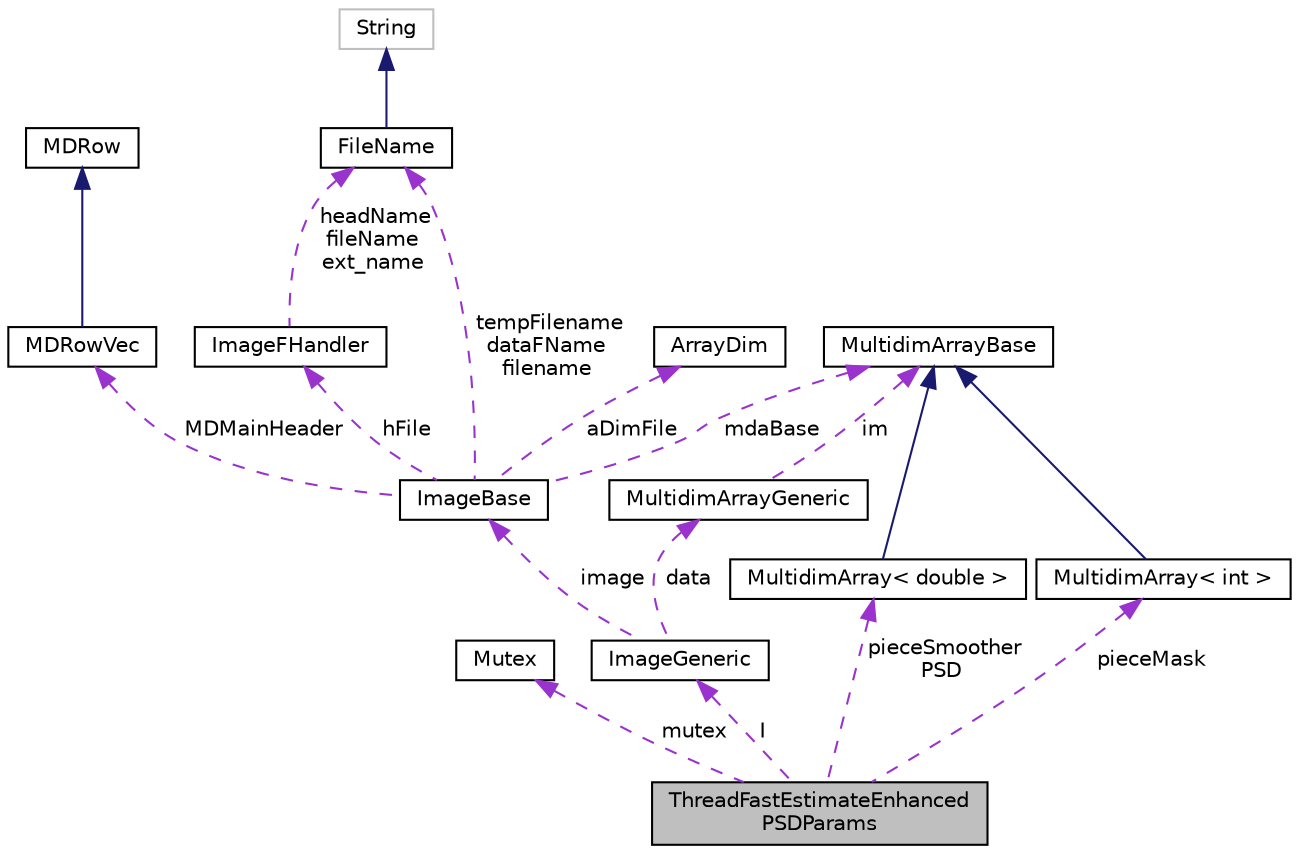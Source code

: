 digraph "ThreadFastEstimateEnhancedPSDParams"
{
  edge [fontname="Helvetica",fontsize="10",labelfontname="Helvetica",labelfontsize="10"];
  node [fontname="Helvetica",fontsize="10",shape=record];
  Node1 [label="ThreadFastEstimateEnhanced\lPSDParams",height=0.2,width=0.4,color="black", fillcolor="grey75", style="filled", fontcolor="black"];
  Node2 -> Node1 [dir="back",color="darkorchid3",fontsize="10",style="dashed",label=" mutex" ,fontname="Helvetica"];
  Node2 [label="Mutex",height=0.2,width=0.4,color="black", fillcolor="white", style="filled",URL="$classMutex.html"];
  Node3 -> Node1 [dir="back",color="darkorchid3",fontsize="10",style="dashed",label=" I" ,fontname="Helvetica"];
  Node3 [label="ImageGeneric",height=0.2,width=0.4,color="black", fillcolor="white", style="filled",URL="$classImageGeneric.html"];
  Node4 -> Node3 [dir="back",color="darkorchid3",fontsize="10",style="dashed",label=" image" ,fontname="Helvetica"];
  Node4 [label="ImageBase",height=0.2,width=0.4,color="black", fillcolor="white", style="filled",URL="$classImageBase.html",tooltip="Image base class. "];
  Node5 -> Node4 [dir="back",color="darkorchid3",fontsize="10",style="dashed",label=" mdaBase" ,fontname="Helvetica"];
  Node5 [label="MultidimArrayBase",height=0.2,width=0.4,color="black", fillcolor="white", style="filled",URL="$classMultidimArrayBase.html"];
  Node6 -> Node4 [dir="back",color="darkorchid3",fontsize="10",style="dashed",label=" MDMainHeader" ,fontname="Helvetica"];
  Node6 [label="MDRowVec",height=0.2,width=0.4,color="black", fillcolor="white", style="filled",URL="$classMDRowVec.html"];
  Node7 -> Node6 [dir="back",color="midnightblue",fontsize="10",style="solid",fontname="Helvetica"];
  Node7 [label="MDRow",height=0.2,width=0.4,color="black", fillcolor="white", style="filled",URL="$classMDRow.html"];
  Node8 -> Node4 [dir="back",color="darkorchid3",fontsize="10",style="dashed",label=" hFile" ,fontname="Helvetica"];
  Node8 [label="ImageFHandler",height=0.2,width=0.4,color="black", fillcolor="white", style="filled",URL="$structImageFHandler.html"];
  Node9 -> Node8 [dir="back",color="darkorchid3",fontsize="10",style="dashed",label=" headName\nfileName\next_name" ,fontname="Helvetica"];
  Node9 [label="FileName",height=0.2,width=0.4,color="black", fillcolor="white", style="filled",URL="$classFileName.html"];
  Node10 -> Node9 [dir="back",color="midnightblue",fontsize="10",style="solid",fontname="Helvetica"];
  Node10 [label="String",height=0.2,width=0.4,color="grey75", fillcolor="white", style="filled"];
  Node11 -> Node4 [dir="back",color="darkorchid3",fontsize="10",style="dashed",label=" aDimFile" ,fontname="Helvetica"];
  Node11 [label="ArrayDim",height=0.2,width=0.4,color="black", fillcolor="white", style="filled",URL="$structArrayDim.html"];
  Node9 -> Node4 [dir="back",color="darkorchid3",fontsize="10",style="dashed",label=" tempFilename\ndataFName\nfilename" ,fontname="Helvetica"];
  Node12 -> Node3 [dir="back",color="darkorchid3",fontsize="10",style="dashed",label=" data" ,fontname="Helvetica"];
  Node12 [label="MultidimArrayGeneric",height=0.2,width=0.4,color="black", fillcolor="white", style="filled",URL="$classMultidimArrayGeneric.html"];
  Node5 -> Node12 [dir="back",color="darkorchid3",fontsize="10",style="dashed",label=" im" ,fontname="Helvetica"];
  Node13 -> Node1 [dir="back",color="darkorchid3",fontsize="10",style="dashed",label=" pieceSmoother\nPSD" ,fontname="Helvetica"];
  Node13 [label="MultidimArray\< double \>",height=0.2,width=0.4,color="black", fillcolor="white", style="filled",URL="$classMultidimArray.html"];
  Node5 -> Node13 [dir="back",color="midnightblue",fontsize="10",style="solid",fontname="Helvetica"];
  Node14 -> Node1 [dir="back",color="darkorchid3",fontsize="10",style="dashed",label=" pieceMask" ,fontname="Helvetica"];
  Node14 [label="MultidimArray\< int \>",height=0.2,width=0.4,color="black", fillcolor="white", style="filled",URL="$classMultidimArray.html"];
  Node5 -> Node14 [dir="back",color="midnightblue",fontsize="10",style="solid",fontname="Helvetica"];
}
